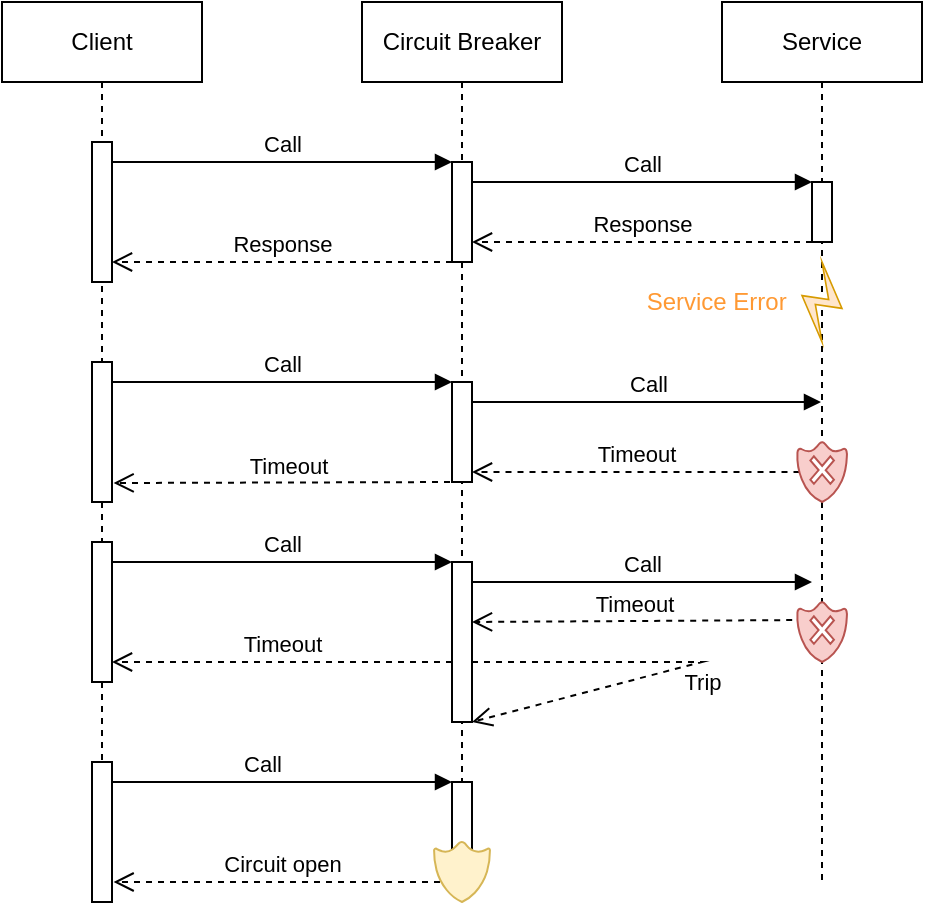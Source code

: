 <mxfile version="24.3.1" type="google">
  <diagram name="Page-1" id="2YBvvXClWsGukQMizWep">
    <mxGraphModel grid="1" page="1" gridSize="10" guides="1" tooltips="1" connect="1" arrows="1" fold="1" pageScale="1" pageWidth="850" pageHeight="1100" math="0" shadow="0">
      <root>
        <mxCell id="0" />
        <mxCell id="1" parent="0" />
        <mxCell id="aM9ryv3xv72pqoxQDRHE-1" value="Client" style="shape=umlLifeline;perimeter=lifelinePerimeter;whiteSpace=wrap;html=1;container=0;dropTarget=0;collapsible=0;recursiveResize=0;outlineConnect=0;portConstraint=eastwest;newEdgeStyle={&quot;edgeStyle&quot;:&quot;elbowEdgeStyle&quot;,&quot;elbow&quot;:&quot;vertical&quot;,&quot;curved&quot;:0,&quot;rounded&quot;:0};" vertex="1" parent="1">
          <mxGeometry x="90" y="90" width="100" height="450" as="geometry" />
        </mxCell>
        <mxCell id="aM9ryv3xv72pqoxQDRHE-2" value="" style="html=1;points=[];perimeter=orthogonalPerimeter;outlineConnect=0;targetShapes=umlLifeline;portConstraint=eastwest;newEdgeStyle={&quot;edgeStyle&quot;:&quot;elbowEdgeStyle&quot;,&quot;elbow&quot;:&quot;vertical&quot;,&quot;curved&quot;:0,&quot;rounded&quot;:0};" vertex="1" parent="aM9ryv3xv72pqoxQDRHE-1">
          <mxGeometry x="45" y="70" width="10" height="70" as="geometry" />
        </mxCell>
        <mxCell id="_W9cTg7H2rgfiP8IwpGg-10" value="" style="html=1;points=[];perimeter=orthogonalPerimeter;outlineConnect=0;targetShapes=umlLifeline;portConstraint=eastwest;newEdgeStyle={&quot;edgeStyle&quot;:&quot;elbowEdgeStyle&quot;,&quot;elbow&quot;:&quot;vertical&quot;,&quot;curved&quot;:0,&quot;rounded&quot;:0};" vertex="1" parent="aM9ryv3xv72pqoxQDRHE-1">
          <mxGeometry x="45" y="180" width="10" height="70" as="geometry" />
        </mxCell>
        <mxCell id="_W9cTg7H2rgfiP8IwpGg-20" value="" style="html=1;points=[];perimeter=orthogonalPerimeter;outlineConnect=0;targetShapes=umlLifeline;portConstraint=eastwest;newEdgeStyle={&quot;edgeStyle&quot;:&quot;elbowEdgeStyle&quot;,&quot;elbow&quot;:&quot;vertical&quot;,&quot;curved&quot;:0,&quot;rounded&quot;:0};" vertex="1" parent="aM9ryv3xv72pqoxQDRHE-1">
          <mxGeometry x="45" y="380" width="10" height="70" as="geometry" />
        </mxCell>
        <mxCell id="aM9ryv3xv72pqoxQDRHE-5" value="Circuit Breaker" style="shape=umlLifeline;perimeter=lifelinePerimeter;whiteSpace=wrap;html=1;container=0;dropTarget=0;collapsible=0;recursiveResize=0;outlineConnect=0;portConstraint=eastwest;newEdgeStyle={&quot;edgeStyle&quot;:&quot;elbowEdgeStyle&quot;,&quot;elbow&quot;:&quot;vertical&quot;,&quot;curved&quot;:0,&quot;rounded&quot;:0};" vertex="1" parent="1">
          <mxGeometry x="270" y="90" width="100" height="400" as="geometry" />
        </mxCell>
        <mxCell id="aM9ryv3xv72pqoxQDRHE-6" value="" style="html=1;points=[];perimeter=orthogonalPerimeter;outlineConnect=0;targetShapes=umlLifeline;portConstraint=eastwest;newEdgeStyle={&quot;edgeStyle&quot;:&quot;elbowEdgeStyle&quot;,&quot;elbow&quot;:&quot;vertical&quot;,&quot;curved&quot;:0,&quot;rounded&quot;:0};" vertex="1" parent="aM9ryv3xv72pqoxQDRHE-5">
          <mxGeometry x="45" y="80" width="10" height="50" as="geometry" />
        </mxCell>
        <mxCell id="_W9cTg7H2rgfiP8IwpGg-11" value="" style="html=1;points=[];perimeter=orthogonalPerimeter;outlineConnect=0;targetShapes=umlLifeline;portConstraint=eastwest;newEdgeStyle={&quot;edgeStyle&quot;:&quot;elbowEdgeStyle&quot;,&quot;elbow&quot;:&quot;vertical&quot;,&quot;curved&quot;:0,&quot;rounded&quot;:0};" vertex="1" parent="aM9ryv3xv72pqoxQDRHE-5">
          <mxGeometry x="45" y="190" width="10" height="50" as="geometry" />
        </mxCell>
        <mxCell id="_W9cTg7H2rgfiP8IwpGg-6" value="Call" style="html=1;verticalAlign=bottom;endArrow=block;edgeStyle=elbowEdgeStyle;elbow=vertical;curved=0;rounded=0;" edge="1" parent="aM9ryv3xv72pqoxQDRHE-5" target="_W9cTg7H2rgfiP8IwpGg-11">
          <mxGeometry relative="1" as="geometry">
            <mxPoint x="-125" y="190.0" as="sourcePoint" />
            <Array as="points">
              <mxPoint x="-35" y="190" />
            </Array>
            <mxPoint x="40" y="190" as="targetPoint" />
          </mxGeometry>
        </mxCell>
        <mxCell id="aM9ryv3xv72pqoxQDRHE-7" value="Call" style="html=1;verticalAlign=bottom;endArrow=block;edgeStyle=elbowEdgeStyle;elbow=vertical;curved=0;rounded=0;" edge="1" parent="1" source="aM9ryv3xv72pqoxQDRHE-2" target="aM9ryv3xv72pqoxQDRHE-6">
          <mxGeometry relative="1" as="geometry">
            <mxPoint x="245" y="180" as="sourcePoint" />
            <Array as="points">
              <mxPoint x="230" y="170" />
            </Array>
          </mxGeometry>
        </mxCell>
        <mxCell id="_W9cTg7H2rgfiP8IwpGg-1" value="Service" style="shape=umlLifeline;perimeter=lifelinePerimeter;whiteSpace=wrap;html=1;container=0;dropTarget=0;collapsible=0;recursiveResize=0;outlineConnect=0;portConstraint=eastwest;newEdgeStyle={&quot;edgeStyle&quot;:&quot;elbowEdgeStyle&quot;,&quot;elbow&quot;:&quot;vertical&quot;,&quot;curved&quot;:0,&quot;rounded&quot;:0};" vertex="1" parent="1">
          <mxGeometry x="450" y="90" width="100" height="440" as="geometry" />
        </mxCell>
        <mxCell id="_W9cTg7H2rgfiP8IwpGg-2" value="" style="html=1;points=[];perimeter=orthogonalPerimeter;outlineConnect=0;targetShapes=umlLifeline;portConstraint=eastwest;newEdgeStyle={&quot;edgeStyle&quot;:&quot;elbowEdgeStyle&quot;,&quot;elbow&quot;:&quot;vertical&quot;,&quot;curved&quot;:0,&quot;rounded&quot;:0};" vertex="1" parent="_W9cTg7H2rgfiP8IwpGg-1">
          <mxGeometry x="45" y="90" width="10" height="30" as="geometry" />
        </mxCell>
        <mxCell id="_W9cTg7H2rgfiP8IwpGg-35" value="" style="html=1;points=[];perimeter=orthogonalPerimeter;outlineConnect=0;targetShapes=umlLifeline;portConstraint=eastwest;newEdgeStyle={&quot;edgeStyle&quot;:&quot;elbowEdgeStyle&quot;,&quot;elbow&quot;:&quot;vertical&quot;,&quot;curved&quot;:0,&quot;rounded&quot;:0};strokeColor=none;" vertex="1" parent="_W9cTg7H2rgfiP8IwpGg-1">
          <mxGeometry x="45" y="310" width="10" height="10" as="geometry" />
        </mxCell>
        <mxCell id="_W9cTg7H2rgfiP8IwpGg-36" value="" style="sketch=0;pointerEvents=1;shadow=0;dashed=0;html=1;strokeColor=#b85450;labelPosition=center;verticalLabelPosition=bottom;verticalAlign=top;align=center;fillColor=#f8cecc;shape=mxgraph.mscae.oms.malware_assessment;labelBackgroundColor=default;perimeterSpacing=0;" vertex="1" parent="_W9cTg7H2rgfiP8IwpGg-1">
          <mxGeometry x="37.5" y="300" width="25" height="30" as="geometry" />
        </mxCell>
        <mxCell id="_W9cTg7H2rgfiP8IwpGg-3" value="Call" style="html=1;verticalAlign=bottom;endArrow=block;edgeStyle=elbowEdgeStyle;elbow=vertical;curved=0;rounded=0;" edge="1" parent="1" source="aM9ryv3xv72pqoxQDRHE-6" target="_W9cTg7H2rgfiP8IwpGg-2">
          <mxGeometry relative="1" as="geometry">
            <mxPoint x="330" y="180" as="sourcePoint" />
            <Array as="points">
              <mxPoint x="415" y="180" />
            </Array>
            <mxPoint x="490" y="180" as="targetPoint" />
          </mxGeometry>
        </mxCell>
        <mxCell id="_W9cTg7H2rgfiP8IwpGg-5" value="Response" style="html=1;verticalAlign=bottom;endArrow=open;dashed=1;endSize=8;edgeStyle=elbowEdgeStyle;elbow=vertical;curved=0;rounded=0;" edge="1" parent="1" source="_W9cTg7H2rgfiP8IwpGg-2" target="aM9ryv3xv72pqoxQDRHE-6">
          <mxGeometry x="-0.002" relative="1" as="geometry">
            <mxPoint x="330" y="210" as="targetPoint" />
            <Array as="points">
              <mxPoint x="425" y="210" />
            </Array>
            <mxPoint x="490" y="210" as="sourcePoint" />
            <mxPoint as="offset" />
          </mxGeometry>
        </mxCell>
        <mxCell id="_W9cTg7H2rgfiP8IwpGg-12" value="Service Error &amp;nbsp;" style="verticalAlign=middle;verticalLabelPosition=middle;labelPosition=left;align=right;html=1;outlineConnect=0;fillColor=#ffe6cc;strokeColor=#d79b00;gradientDirection=north;strokeWidth=2;shape=mxgraph.networks.comm_link;fontColor=#FF9933;" vertex="1" parent="1">
          <mxGeometry x="490" y="220" width="20" height="40" as="geometry" />
        </mxCell>
        <mxCell id="_W9cTg7H2rgfiP8IwpGg-9" value="Timeout" style="html=1;verticalAlign=bottom;endArrow=open;dashed=1;endSize=8;edgeStyle=elbowEdgeStyle;elbow=vertical;curved=0;rounded=0;exitX=0.05;exitY=0.5;exitDx=0;exitDy=0;exitPerimeter=0;" edge="1" parent="1" source="_W9cTg7H2rgfiP8IwpGg-13" target="_W9cTg7H2rgfiP8IwpGg-11">
          <mxGeometry x="0.001" relative="1" as="geometry">
            <mxPoint x="330" y="320" as="targetPoint" />
            <Array as="points" />
            <mxPoint x="480" y="320" as="sourcePoint" />
            <mxPoint as="offset" />
          </mxGeometry>
        </mxCell>
        <mxCell id="_W9cTg7H2rgfiP8IwpGg-8" value="Call" style="html=1;verticalAlign=bottom;endArrow=block;edgeStyle=elbowEdgeStyle;elbow=vertical;curved=0;rounded=0;" edge="1" parent="1" source="_W9cTg7H2rgfiP8IwpGg-11" target="_W9cTg7H2rgfiP8IwpGg-1">
          <mxGeometry relative="1" as="geometry">
            <mxPoint x="370" y="290" as="sourcePoint" />
            <Array as="points">
              <mxPoint x="410" y="290" />
            </Array>
            <mxPoint x="490" y="290" as="targetPoint" />
          </mxGeometry>
        </mxCell>
        <mxCell id="_W9cTg7H2rgfiP8IwpGg-16" value="" style="html=1;points=[];perimeter=orthogonalPerimeter;outlineConnect=0;targetShapes=umlLifeline;portConstraint=eastwest;newEdgeStyle={&quot;edgeStyle&quot;:&quot;elbowEdgeStyle&quot;,&quot;elbow&quot;:&quot;vertical&quot;,&quot;curved&quot;:0,&quot;rounded&quot;:0};strokeColor=none;" vertex="1" parent="1">
          <mxGeometry x="495" y="320" width="10" height="10" as="geometry" />
        </mxCell>
        <mxCell id="_W9cTg7H2rgfiP8IwpGg-13" value="" style="sketch=0;pointerEvents=1;shadow=0;dashed=0;html=1;strokeColor=#b85450;labelPosition=center;verticalLabelPosition=bottom;verticalAlign=top;align=center;fillColor=#f8cecc;shape=mxgraph.mscae.oms.malware_assessment;labelBackgroundColor=default;perimeterSpacing=0;" vertex="1" parent="1">
          <mxGeometry x="487.5" y="310" width="25" height="30" as="geometry" />
        </mxCell>
        <mxCell id="_W9cTg7H2rgfiP8IwpGg-17" value="Response" style="html=1;verticalAlign=bottom;endArrow=open;dashed=1;endSize=8;edgeStyle=elbowEdgeStyle;elbow=vertical;curved=0;rounded=0;" edge="1" parent="1" source="aM9ryv3xv72pqoxQDRHE-6" target="aM9ryv3xv72pqoxQDRHE-2">
          <mxGeometry x="-0.002" relative="1" as="geometry">
            <mxPoint x="150" y="220" as="targetPoint" />
            <Array as="points">
              <mxPoint x="250" y="220" />
            </Array>
            <mxPoint x="310" y="220" as="sourcePoint" />
            <mxPoint as="offset" />
          </mxGeometry>
        </mxCell>
        <mxCell id="_W9cTg7H2rgfiP8IwpGg-18" value="Timeout" style="html=1;verticalAlign=bottom;endArrow=open;dashed=1;endSize=8;edgeStyle=elbowEdgeStyle;elbow=vertical;curved=0;rounded=0;entryX=1.079;entryY=0.868;entryDx=0;entryDy=0;entryPerimeter=0;" edge="1" parent="1" source="_W9cTg7H2rgfiP8IwpGg-11" target="_W9cTg7H2rgfiP8IwpGg-10">
          <mxGeometry x="0.001" relative="1" as="geometry">
            <mxPoint x="160" y="329" as="targetPoint" />
            <Array as="points" />
            <mxPoint x="304" y="329.31" as="sourcePoint" />
            <mxPoint as="offset" />
          </mxGeometry>
        </mxCell>
        <mxCell id="_W9cTg7H2rgfiP8IwpGg-19" value="" style="html=1;points=[];perimeter=orthogonalPerimeter;outlineConnect=0;targetShapes=umlLifeline;portConstraint=eastwest;newEdgeStyle={&quot;edgeStyle&quot;:&quot;elbowEdgeStyle&quot;,&quot;elbow&quot;:&quot;vertical&quot;,&quot;curved&quot;:0,&quot;rounded&quot;:0};" vertex="1" parent="1">
          <mxGeometry x="135" y="360" width="10" height="70" as="geometry" />
        </mxCell>
        <mxCell id="_W9cTg7H2rgfiP8IwpGg-21" value="" style="html=1;points=[];perimeter=orthogonalPerimeter;outlineConnect=0;targetShapes=umlLifeline;portConstraint=eastwest;newEdgeStyle={&quot;edgeStyle&quot;:&quot;elbowEdgeStyle&quot;,&quot;elbow&quot;:&quot;vertical&quot;,&quot;curved&quot;:0,&quot;rounded&quot;:0};" vertex="1" parent="1">
          <mxGeometry x="315" y="370" width="10" height="80" as="geometry" />
        </mxCell>
        <mxCell id="_W9cTg7H2rgfiP8IwpGg-22" value="" style="html=1;points=[];perimeter=orthogonalPerimeter;outlineConnect=0;targetShapes=umlLifeline;portConstraint=eastwest;newEdgeStyle={&quot;edgeStyle&quot;:&quot;elbowEdgeStyle&quot;,&quot;elbow&quot;:&quot;vertical&quot;,&quot;curved&quot;:0,&quot;rounded&quot;:0};" vertex="1" parent="1">
          <mxGeometry x="315" y="480" width="10" height="50" as="geometry" />
        </mxCell>
        <mxCell id="_W9cTg7H2rgfiP8IwpGg-23" value="Call" style="html=1;verticalAlign=bottom;endArrow=block;edgeStyle=elbowEdgeStyle;elbow=vertical;curved=0;rounded=0;" edge="1" parent="1" target="_W9cTg7H2rgfiP8IwpGg-22">
          <mxGeometry relative="1" as="geometry">
            <mxPoint x="145" y="500.0" as="sourcePoint" />
            <Array as="points">
              <mxPoint x="210" y="480" />
              <mxPoint x="235" y="500" />
            </Array>
            <mxPoint x="310" y="500" as="targetPoint" />
          </mxGeometry>
        </mxCell>
        <mxCell id="_W9cTg7H2rgfiP8IwpGg-24" value="Call" style="html=1;verticalAlign=bottom;endArrow=block;edgeStyle=elbowEdgeStyle;elbow=vertical;curved=0;rounded=0;" edge="1" parent="1" source="_W9cTg7H2rgfiP8IwpGg-19" target="_W9cTg7H2rgfiP8IwpGg-21">
          <mxGeometry relative="1" as="geometry">
            <mxPoint x="245" y="380" as="sourcePoint" />
            <Array as="points">
              <mxPoint x="230" y="370" />
            </Array>
          </mxGeometry>
        </mxCell>
        <mxCell id="_W9cTg7H2rgfiP8IwpGg-26" value="Call" style="html=1;verticalAlign=bottom;endArrow=block;edgeStyle=elbowEdgeStyle;elbow=vertical;curved=0;rounded=0;" edge="1" parent="1" source="_W9cTg7H2rgfiP8IwpGg-21">
          <mxGeometry relative="1" as="geometry">
            <mxPoint x="330" y="380" as="sourcePoint" />
            <Array as="points">
              <mxPoint x="415" y="380" />
            </Array>
            <mxPoint x="495" y="380" as="targetPoint" />
          </mxGeometry>
        </mxCell>
        <mxCell id="_W9cTg7H2rgfiP8IwpGg-27" value="Timeout" style="html=1;verticalAlign=bottom;endArrow=open;dashed=1;endSize=8;edgeStyle=elbowEdgeStyle;elbow=vertical;curved=0;rounded=0;exitX=-0.096;exitY=0.301;exitDx=0;exitDy=0;exitPerimeter=0;" edge="1" parent="1" source="_W9cTg7H2rgfiP8IwpGg-36">
          <mxGeometry x="-0.002" relative="1" as="geometry">
            <mxPoint x="325" y="400.0" as="targetPoint" />
            <Array as="points">
              <mxPoint x="425" y="400" />
            </Array>
            <mxPoint x="470" y="400" as="sourcePoint" />
            <mxPoint as="offset" />
          </mxGeometry>
        </mxCell>
        <mxCell id="_W9cTg7H2rgfiP8IwpGg-31" value="" style="html=1;points=[];perimeter=orthogonalPerimeter;outlineConnect=0;targetShapes=umlLifeline;portConstraint=eastwest;newEdgeStyle={&quot;edgeStyle&quot;:&quot;elbowEdgeStyle&quot;,&quot;elbow&quot;:&quot;vertical&quot;,&quot;curved&quot;:0,&quot;rounded&quot;:0};strokeColor=none;" vertex="1" parent="1">
          <mxGeometry x="495" y="540" width="10" height="10" as="geometry" />
        </mxCell>
        <mxCell id="_W9cTg7H2rgfiP8IwpGg-33" value="Timeout" style="html=1;verticalAlign=bottom;endArrow=open;dashed=1;endSize=8;edgeStyle=elbowEdgeStyle;elbow=vertical;curved=0;rounded=0;" edge="1" parent="1" source="_W9cTg7H2rgfiP8IwpGg-21" target="_W9cTg7H2rgfiP8IwpGg-19">
          <mxGeometry x="-0.002" relative="1" as="geometry">
            <mxPoint x="150" y="420" as="targetPoint" />
            <Array as="points">
              <mxPoint x="250" y="420" />
            </Array>
            <mxPoint x="310" y="420" as="sourcePoint" />
            <mxPoint as="offset" />
          </mxGeometry>
        </mxCell>
        <mxCell id="_W9cTg7H2rgfiP8IwpGg-34" value="Circuit open" style="html=1;verticalAlign=bottom;endArrow=open;dashed=1;endSize=8;edgeStyle=elbowEdgeStyle;elbow=vertical;curved=0;rounded=0;entryX=1.079;entryY=0.868;entryDx=0;entryDy=0;entryPerimeter=0;" edge="1" parent="1" source="_W9cTg7H2rgfiP8IwpGg-22" target="_W9cTg7H2rgfiP8IwpGg-20">
          <mxGeometry x="0.001" relative="1" as="geometry">
            <mxPoint x="160" y="549" as="targetPoint" />
            <Array as="points">
              <mxPoint x="270" y="530" />
            </Array>
            <mxPoint x="304" y="549.31" as="sourcePoint" />
            <mxPoint as="offset" />
          </mxGeometry>
        </mxCell>
        <mxCell id="_W9cTg7H2rgfiP8IwpGg-37" value="" style="html=1;verticalAlign=bottom;endArrow=open;dashed=1;endSize=8;edgeStyle=elbowEdgeStyle;elbow=vertical;curved=0;rounded=0;" edge="1" parent="1">
          <mxGeometry x="-0.002" relative="1" as="geometry">
            <mxPoint x="325" y="450" as="targetPoint" />
            <Array as="points">
              <mxPoint x="440" y="420" />
            </Array>
            <mxPoint x="325" y="420" as="sourcePoint" />
            <mxPoint as="offset" />
          </mxGeometry>
        </mxCell>
        <mxCell id="_W9cTg7H2rgfiP8IwpGg-40" value="Trip" style="edgeLabel;html=1;align=center;verticalAlign=middle;resizable=0;points=[];" connectable="0" vertex="1" parent="_W9cTg7H2rgfiP8IwpGg-37">
          <mxGeometry x="-0.309" y="1" relative="1" as="geometry">
            <mxPoint x="34" y="11" as="offset" />
          </mxGeometry>
        </mxCell>
        <mxCell id="_W9cTg7H2rgfiP8IwpGg-41" value="" style="sketch=0;pointerEvents=1;shadow=0;dashed=0;html=1;strokeColor=#d6b656;labelPosition=center;verticalLabelPosition=bottom;verticalAlign=top;align=center;fillColor=#fff2cc;shape=mxgraph.mscae.intune.protection" vertex="1" parent="1">
          <mxGeometry x="306" y="510" width="28" height="30" as="geometry" />
        </mxCell>
      </root>
    </mxGraphModel>
  </diagram>
</mxfile>
